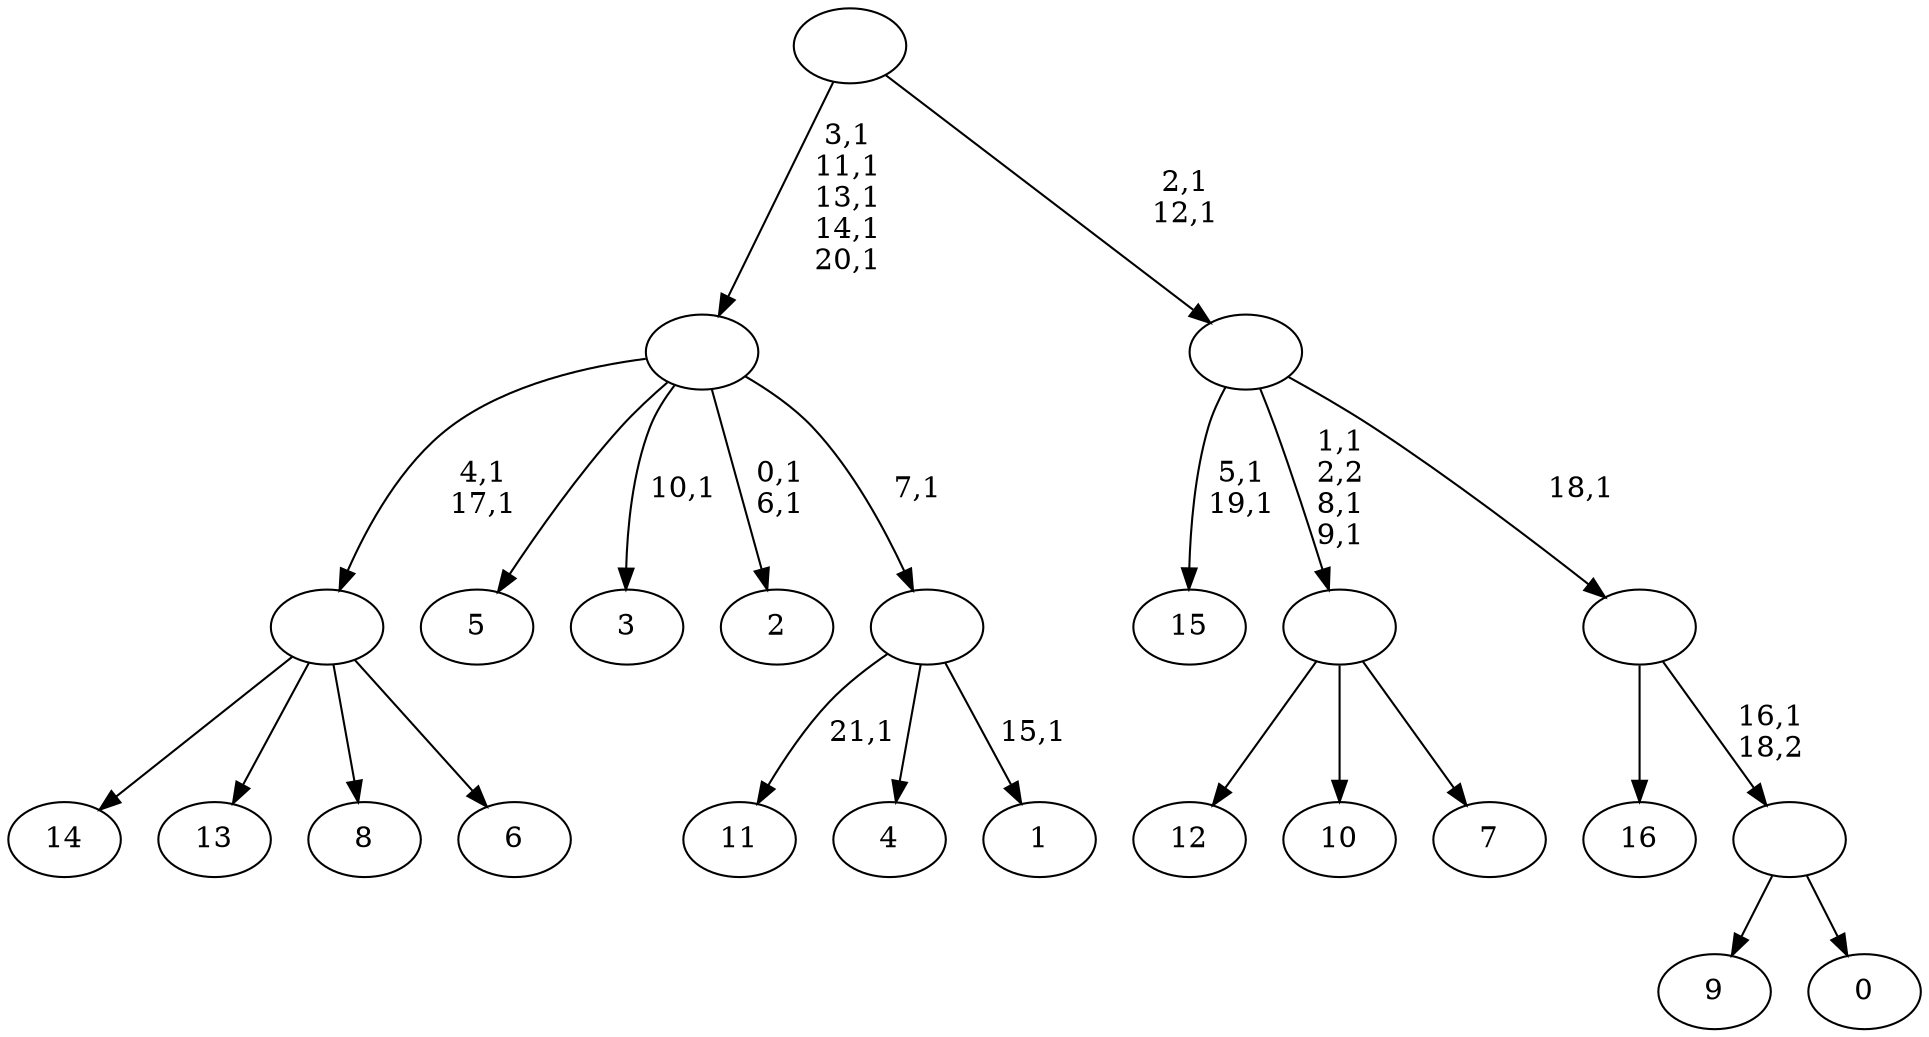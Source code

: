 digraph T {
	39 [label="16"]
	38 [label="15"]
	35 [label="14"]
	34 [label="13"]
	33 [label="12"]
	32 [label="11"]
	30 [label="10"]
	29 [label="9"]
	28 [label="8"]
	27 [label="7"]
	26 [label=""]
	23 [label="6"]
	22 [label=""]
	20 [label="5"]
	19 [label="4"]
	18 [label="3"]
	16 [label="2"]
	13 [label="1"]
	11 [label=""]
	10 [label=""]
	5 [label="0"]
	4 [label=""]
	3 [label=""]
	2 [label=""]
	0 [label=""]
	26 -> 33 [label=""]
	26 -> 30 [label=""]
	26 -> 27 [label=""]
	22 -> 35 [label=""]
	22 -> 34 [label=""]
	22 -> 28 [label=""]
	22 -> 23 [label=""]
	11 -> 13 [label="15,1"]
	11 -> 32 [label="21,1"]
	11 -> 19 [label=""]
	10 -> 16 [label="0,1\n6,1"]
	10 -> 18 [label="10,1"]
	10 -> 22 [label="4,1\n17,1"]
	10 -> 20 [label=""]
	10 -> 11 [label="7,1"]
	4 -> 29 [label=""]
	4 -> 5 [label=""]
	3 -> 39 [label=""]
	3 -> 4 [label="16,1\n18,2"]
	2 -> 26 [label="1,1\n2,2\n8,1\n9,1"]
	2 -> 38 [label="5,1\n19,1"]
	2 -> 3 [label="18,1"]
	0 -> 2 [label="2,1\n12,1"]
	0 -> 10 [label="3,1\n11,1\n13,1\n14,1\n20,1"]
}
